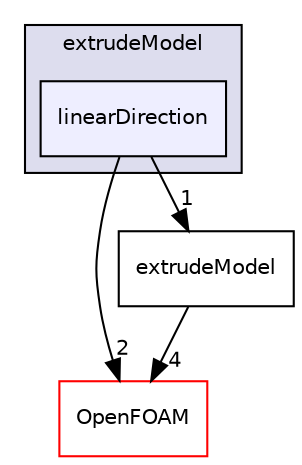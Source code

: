 digraph "src/mesh/extrudeModel/linearDirection" {
  bgcolor=transparent;
  compound=true
  node [ fontsize="10", fontname="Helvetica"];
  edge [ labelfontsize="10", labelfontname="Helvetica"];
  subgraph clusterdir_8ffb679a374cef825c70454904c9ea60 {
    graph [ bgcolor="#ddddee", pencolor="black", label="extrudeModel" fontname="Helvetica", fontsize="10", URL="dir_8ffb679a374cef825c70454904c9ea60.html"]
  dir_48fd6f5345db3bea44e0f3289d562467 [shape=box, label="linearDirection", style="filled", fillcolor="#eeeeff", pencolor="black", URL="dir_48fd6f5345db3bea44e0f3289d562467.html"];
  }
  dir_c5473ff19b20e6ec4dfe5c310b3778a8 [shape=box label="OpenFOAM" color="red" URL="dir_c5473ff19b20e6ec4dfe5c310b3778a8.html"];
  dir_072a70ecf265f9f34db16321b07bc568 [shape=box label="extrudeModel" URL="dir_072a70ecf265f9f34db16321b07bc568.html"];
  dir_48fd6f5345db3bea44e0f3289d562467->dir_c5473ff19b20e6ec4dfe5c310b3778a8 [headlabel="2", labeldistance=1.5 headhref="dir_001733_001887.html"];
  dir_48fd6f5345db3bea44e0f3289d562467->dir_072a70ecf265f9f34db16321b07bc568 [headlabel="1", labeldistance=1.5 headhref="dir_001733_001732.html"];
  dir_072a70ecf265f9f34db16321b07bc568->dir_c5473ff19b20e6ec4dfe5c310b3778a8 [headlabel="4", labeldistance=1.5 headhref="dir_001732_001887.html"];
}
